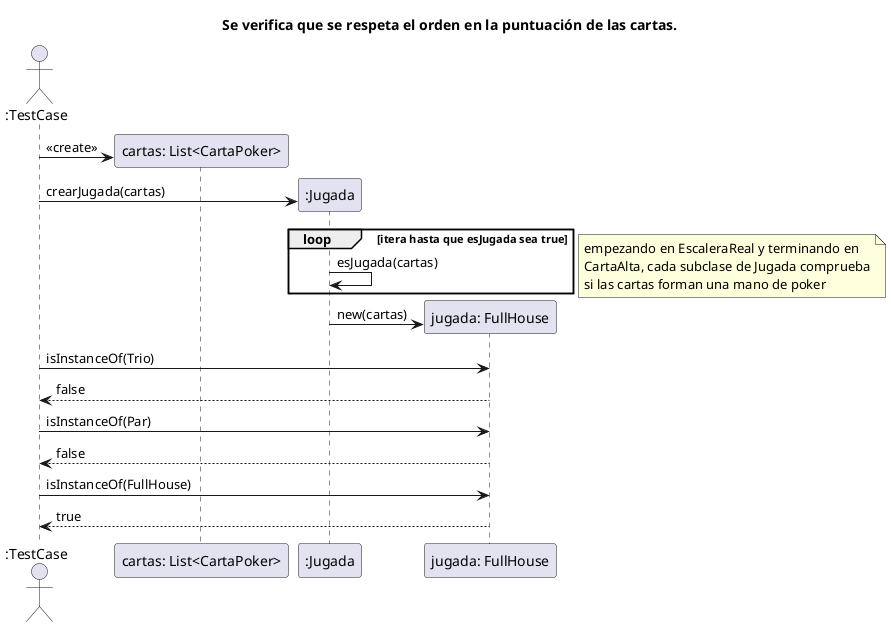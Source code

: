 @startuml
'https://plantuml.com/sequence-diagram

title Se verifica que se respeta el orden en la puntuación de las cartas.


actor ":TestCase" as user
participant "cartas: List<CartaPoker>" as cartas
participant ":Jugada" as jugada
participant "jugada: FullHouse" as fullHouse

user -> cartas**: <<create>>

user -> jugada**: crearJugada(cartas)

loop itera hasta que esJugada sea true
    jugada -> jugada: esJugada(cartas)
end
note left
    empezando en EscaleraReal y terminando en
    CartaAlta, cada subclase de Jugada comprueba
    si las cartas forman una mano de poker
end note

jugada -> fullHouse**: new(cartas)

user -> fullHouse: isInstanceOf(Trio)
fullHouse --> user: false
user -> fullHouse: isInstanceOf(Par)
fullHouse --> user: false
user -> fullHouse: isInstanceOf(FullHouse)
fullHouse --> user: true

@enduml